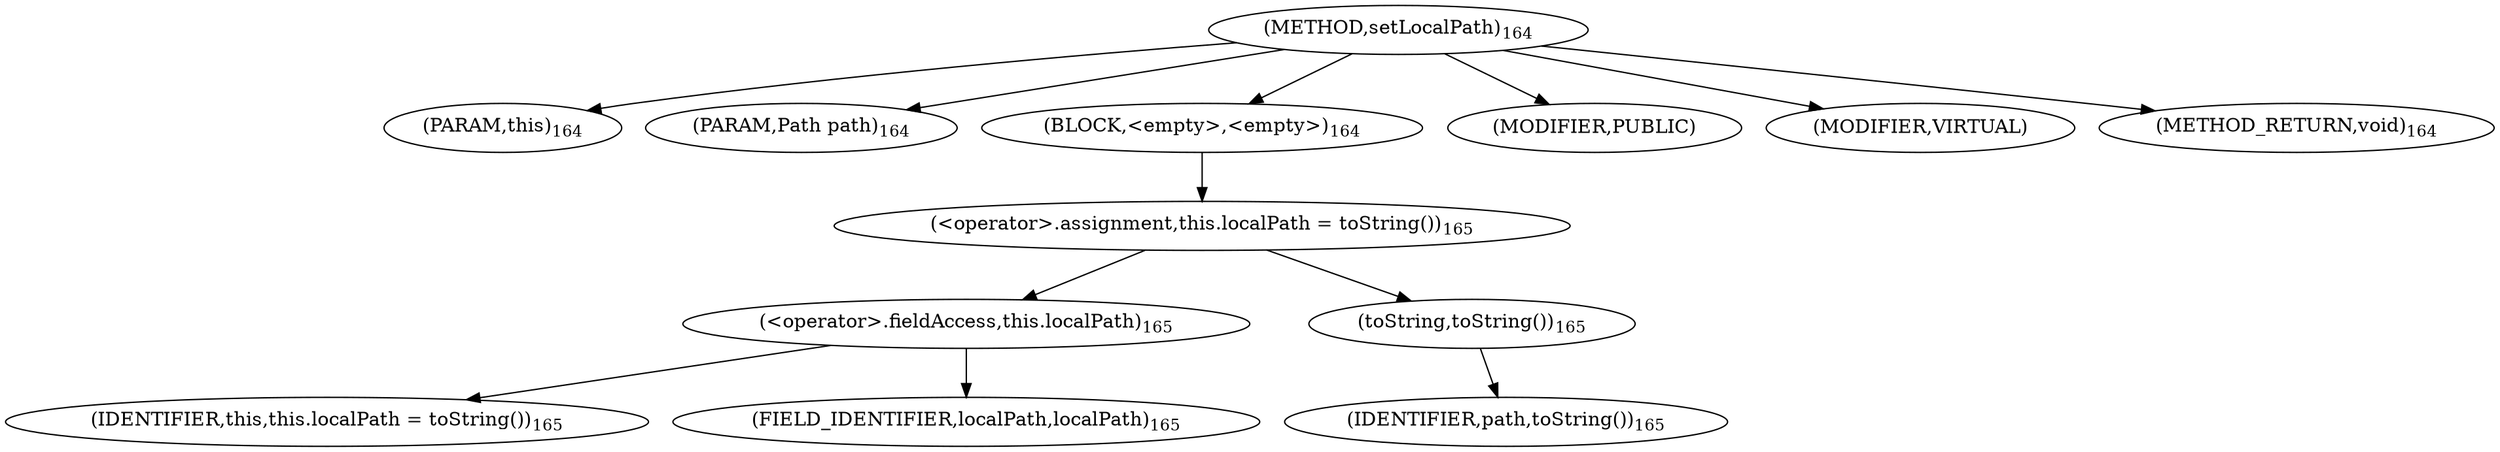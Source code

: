 digraph "setLocalPath" {  
"246" [label = <(METHOD,setLocalPath)<SUB>164</SUB>> ]
"247" [label = <(PARAM,this)<SUB>164</SUB>> ]
"248" [label = <(PARAM,Path path)<SUB>164</SUB>> ]
"249" [label = <(BLOCK,&lt;empty&gt;,&lt;empty&gt;)<SUB>164</SUB>> ]
"250" [label = <(&lt;operator&gt;.assignment,this.localPath = toString())<SUB>165</SUB>> ]
"251" [label = <(&lt;operator&gt;.fieldAccess,this.localPath)<SUB>165</SUB>> ]
"252" [label = <(IDENTIFIER,this,this.localPath = toString())<SUB>165</SUB>> ]
"253" [label = <(FIELD_IDENTIFIER,localPath,localPath)<SUB>165</SUB>> ]
"254" [label = <(toString,toString())<SUB>165</SUB>> ]
"255" [label = <(IDENTIFIER,path,toString())<SUB>165</SUB>> ]
"256" [label = <(MODIFIER,PUBLIC)> ]
"257" [label = <(MODIFIER,VIRTUAL)> ]
"258" [label = <(METHOD_RETURN,void)<SUB>164</SUB>> ]
  "246" -> "247" 
  "246" -> "248" 
  "246" -> "249" 
  "246" -> "256" 
  "246" -> "257" 
  "246" -> "258" 
  "249" -> "250" 
  "250" -> "251" 
  "250" -> "254" 
  "251" -> "252" 
  "251" -> "253" 
  "254" -> "255" 
}

